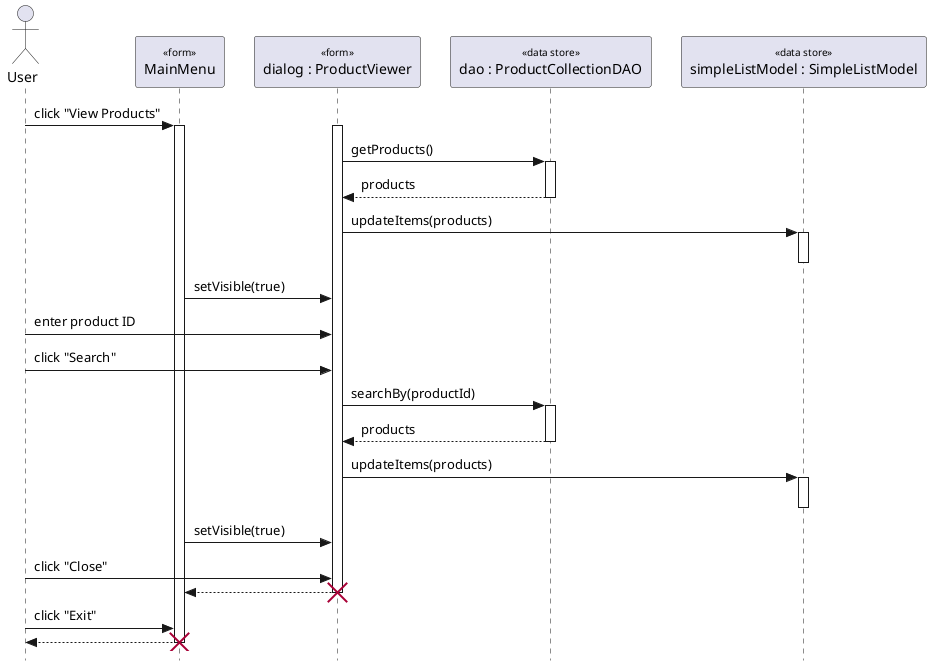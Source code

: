@startuml searchproduct

' === Style Tweaks ===

skinparam {
  Style StrictUML
  RoundCorner 5
  ParticipantPadding 10
  Padding 2
  SequenceStereotype {
    Font {
      Size 10
      Style plain
    }
  }
}

' === Actors / Participants

actor "User" as user
participant "MainMenu" as catalogue <<form>>
participant "dialog : ProductViewer" as productViewer <<form>>
participant "dao : ProductCollectionDAO" as dao <<data store>>
participant "simpleListModel : SimpleListModel" as simpleListModel <<data store>>


' === Messages ===
user -> catalogue : click "View Products"
catalogue++
productViewer++

productViewer -> dao : getProducts()
dao++
return products

productViewer -> simpleListModel : updateItems(products)
simpleListModel++
simpleListModel--

catalogue -> productViewer : setVisible(true)


user -> productViewer : enter product ID
user -> productViewer : click "Search"

productViewer -> dao : searchBy(productId)
dao++
return products

productViewer -> simpleListModel : updateItems(products)
simpleListModel++
simpleListModel--

catalogue -> productViewer : setVisible(true)

user -> productViewer : click "Close"
productViewer --> catalogue 
destroy productViewer

user -> catalogue : click "Exit"
return
destroy catalogue
 

@enduml